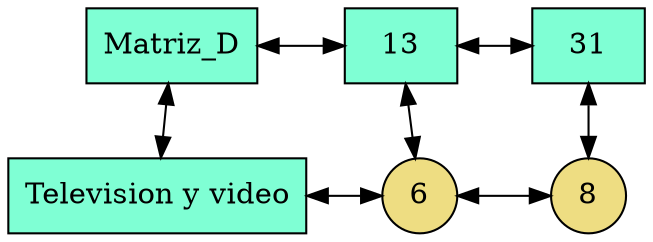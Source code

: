 digraph {
rankdir = BT;
node [shape=rectangle style=filled];
graph[ nodesep = 0.5];
{ rank=same; nodoMatriz_D; nodo13;}
 { rank=same; nodo13; nodo31;}
 { rank=same; nodoTelevision_y_video; nodo13Television_y_video;}
 { rank=same; nodo13Television_y_video; nodo31Television_y_video;}
 nodoMatriz_D [label="Matriz_D" fillcolor=aquamarine]
nodo13 [label="13" fillcolor=aquamarine]
nodoMatriz_D->nodo13 [dir=both]
nodo31 [label="31" fillcolor=aquamarine]
nodo13->nodo31 [dir=both]
nodoTelevision_y_video [label="Television y video" fillcolor=aquamarine]
nodoTelevision_y_video->nodoMatriz_D [dir=both]
nodo13Television_y_video [label="6" shape=circle fillcolor=lightgoldenrod]
nodo13Television_y_video->nodo13 [dir=both]
nodoTelevision_y_video->nodo13Television_y_video [constraint=false; dir=both]
nodo31Television_y_video [label="8" shape=circle fillcolor=lightgoldenrod]
nodo31Television_y_video->nodo31 [dir=both]
nodo13Television_y_video->nodo31Television_y_video [constraint=false; dir=both]
{ rank=same; nodoMatriz_D; nodo13; nodo31; }
 }